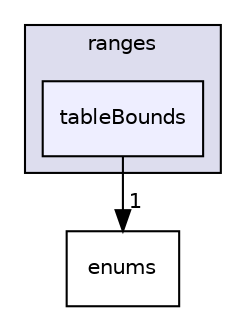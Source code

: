 digraph "src/OpenFOAM/primitives/ranges/tableBounds" {
  bgcolor=transparent;
  compound=true
  node [ fontsize="10", fontname="Helvetica"];
  edge [ labelfontsize="10", labelfontname="Helvetica"];
  subgraph clusterdir_4c2d2f51554615c82797d0537eafbb2e {
    graph [ bgcolor="#ddddee", pencolor="black", label="ranges" fontname="Helvetica", fontsize="10", URL="dir_4c2d2f51554615c82797d0537eafbb2e.html"]
  dir_9b3052a5316c5df829656e2cb1a12b7c [shape=box, label="tableBounds", style="filled", fillcolor="#eeeeff", pencolor="black", URL="dir_9b3052a5316c5df829656e2cb1a12b7c.html"];
  }
  dir_b997e59254caaf3bad833df621f73e31 [shape=box label="enums" URL="dir_b997e59254caaf3bad833df621f73e31.html"];
  dir_9b3052a5316c5df829656e2cb1a12b7c->dir_b997e59254caaf3bad833df621f73e31 [headlabel="1", labeldistance=1.5 headhref="dir_002709_002648.html"];
}
